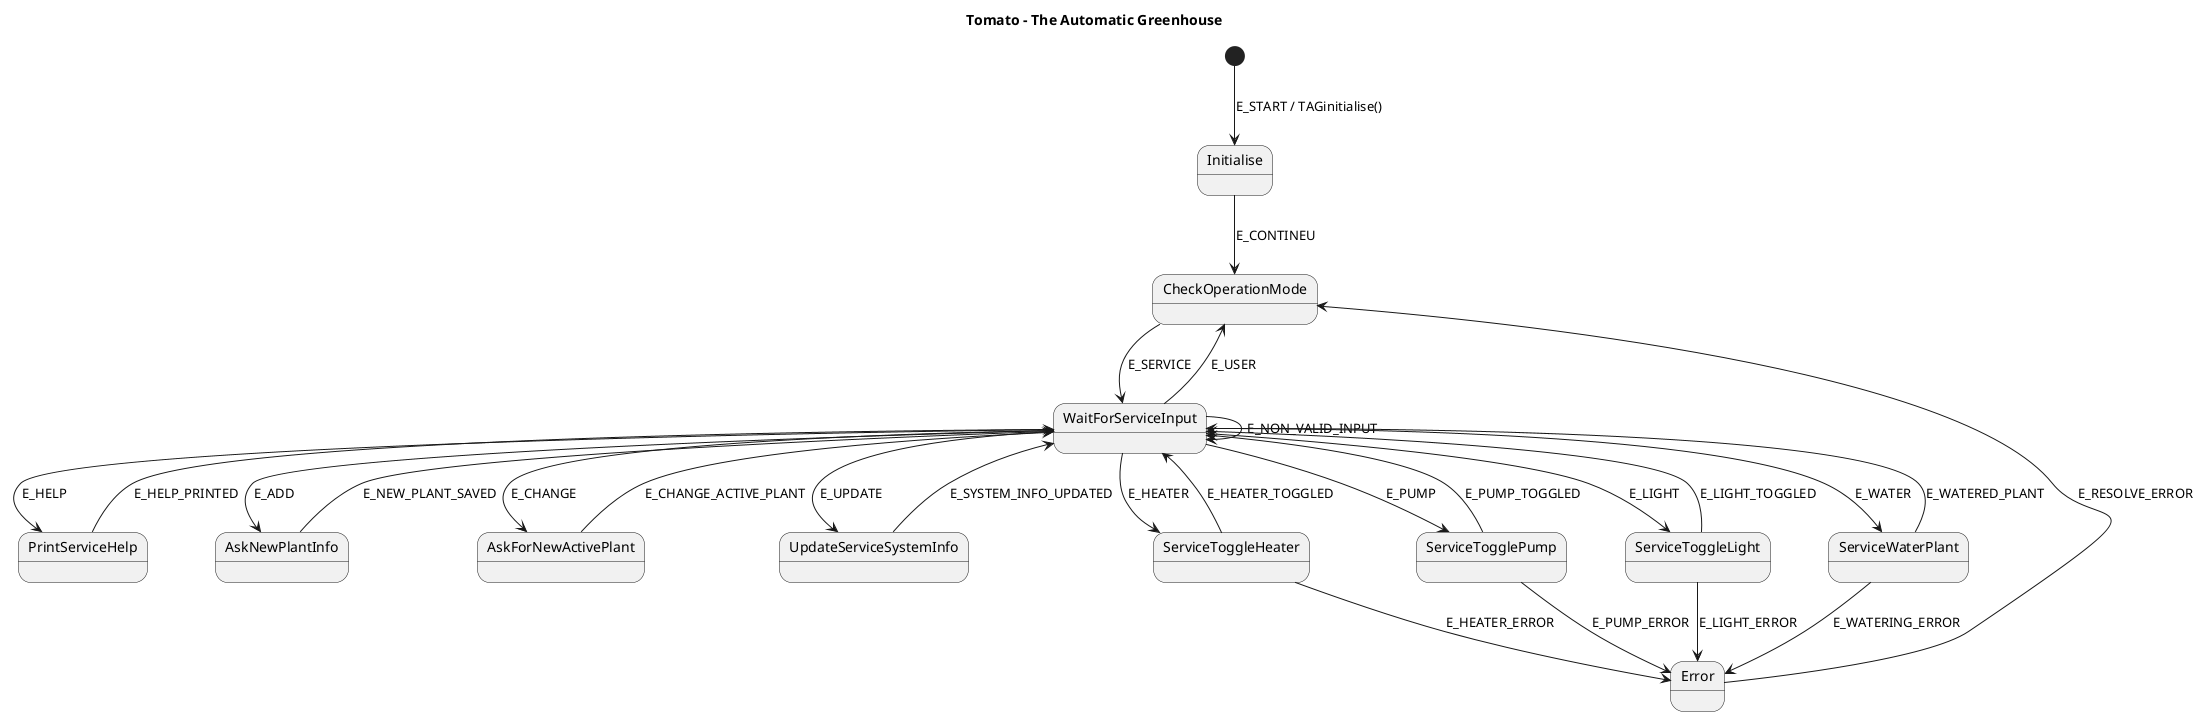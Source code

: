 @startuml

title Tomato - The Automatic Greenhouse

[*] --> Initialise : E_START / TAGinitialise()
Initialise --> CheckOperationMode : E_CONTINEU

CheckOperationMode --> WaitForServiceInput : E_SERVICE

WaitForServiceInput --> PrintServiceHelp : E_HELP
PrintServiceHelp --> WaitForServiceInput : E_HELP_PRINTED

WaitForServiceInput --> WaitForServiceInput : E_NON_VALID_INPUT
WaitForServiceInput --> CheckOperationMode : E_USER

WaitForServiceInput --> AskNewPlantInfo : E_ADD
AskNewPlantInfo --> WaitForServiceInput : E_NEW_PLANT_SAVED

WaitForServiceInput --> AskForNewActivePlant : E_CHANGE
AskForNewActivePlant --> WaitForServiceInput : E_CHANGE_ACTIVE_PLANT

WaitForServiceInput --> UpdateServiceSystemInfo : E_UPDATE
UpdateServiceSystemInfo --> WaitForServiceInput : E_SYSTEM_INFO_UPDATED

WaitForServiceInput --> ServiceToggleHeater : E_HEATER
ServiceToggleHeater --> WaitForServiceInput : E_HEATER_TOGGLED
ServiceToggleHeater --> Error : E_HEATER_ERROR

WaitForServiceInput --> ServiceTogglePump : E_PUMP
ServiceTogglePump --> WaitForServiceInput : E_PUMP_TOGGLED
ServiceTogglePump --> Error : E_PUMP_ERROR

WaitForServiceInput --> ServiceToggleLight : E_LIGHT
ServiceToggleLight --> WaitForServiceInput : E_LIGHT_TOGGLED
ServiceToggleLight --> Error : E_LIGHT_ERROR

WaitForServiceInput --> ServiceWaterPlant : E_WATER
ServiceWaterPlant --> WaitForServiceInput : E_WATERED_PLANT
ServiceWaterPlant --> Error : E_WATERING_ERROR

Error --> CheckOperationMode : E_RESOLVE_ERROR

@enduml